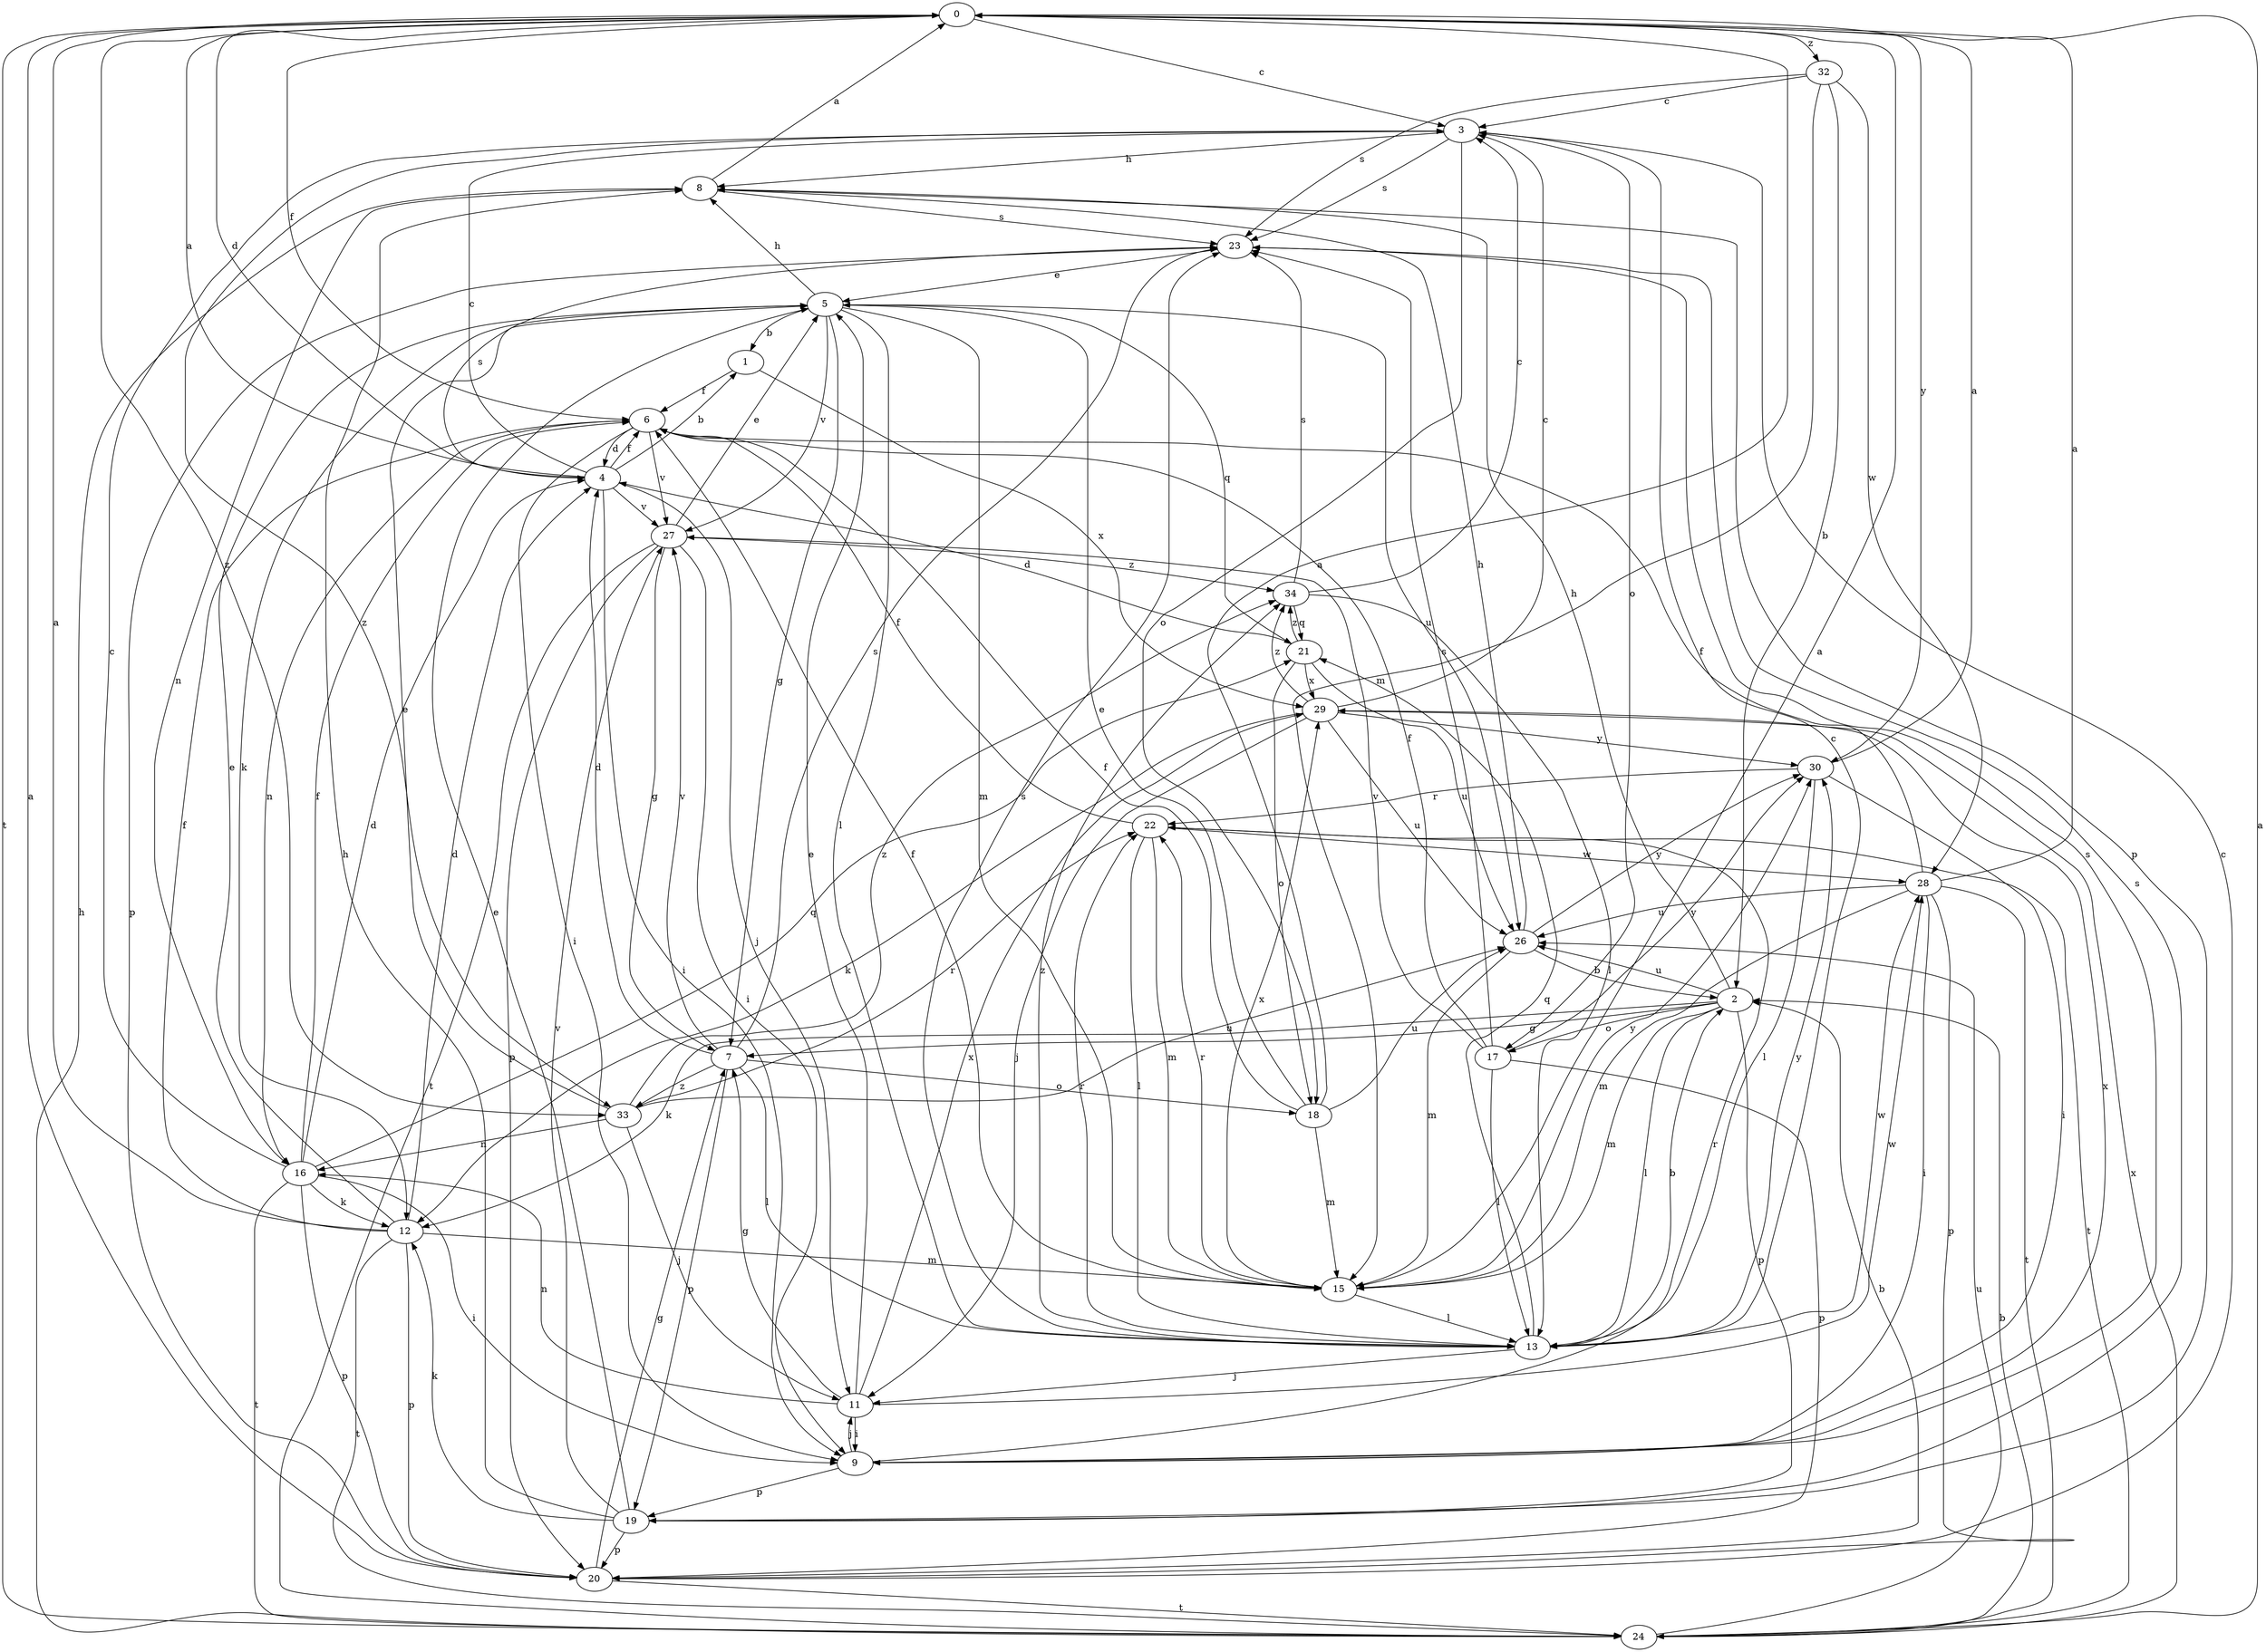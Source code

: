 strict digraph  {
0;
1;
2;
3;
4;
5;
6;
7;
8;
9;
11;
12;
13;
15;
16;
17;
18;
19;
20;
21;
22;
23;
24;
26;
27;
28;
29;
30;
32;
33;
34;
0 -> 3  [label=c];
0 -> 4  [label=d];
0 -> 6  [label=f];
0 -> 24  [label=t];
0 -> 30  [label=y];
0 -> 32  [label=z];
0 -> 33  [label=z];
1 -> 6  [label=f];
1 -> 29  [label=x];
2 -> 7  [label=g];
2 -> 8  [label=h];
2 -> 12  [label=k];
2 -> 13  [label=l];
2 -> 15  [label=m];
2 -> 17  [label=o];
2 -> 19  [label=p];
2 -> 26  [label=u];
3 -> 8  [label=h];
3 -> 17  [label=o];
3 -> 18  [label=o];
3 -> 23  [label=s];
3 -> 33  [label=z];
4 -> 0  [label=a];
4 -> 1  [label=b];
4 -> 3  [label=c];
4 -> 6  [label=f];
4 -> 9  [label=i];
4 -> 11  [label=j];
4 -> 23  [label=s];
4 -> 27  [label=v];
5 -> 1  [label=b];
5 -> 7  [label=g];
5 -> 8  [label=h];
5 -> 12  [label=k];
5 -> 13  [label=l];
5 -> 15  [label=m];
5 -> 21  [label=q];
5 -> 26  [label=u];
5 -> 27  [label=v];
6 -> 4  [label=d];
6 -> 9  [label=i];
6 -> 16  [label=n];
6 -> 27  [label=v];
7 -> 4  [label=d];
7 -> 13  [label=l];
7 -> 18  [label=o];
7 -> 19  [label=p];
7 -> 23  [label=s];
7 -> 27  [label=v];
7 -> 33  [label=z];
8 -> 0  [label=a];
8 -> 16  [label=n];
8 -> 19  [label=p];
8 -> 23  [label=s];
9 -> 11  [label=j];
9 -> 19  [label=p];
9 -> 22  [label=r];
9 -> 23  [label=s];
9 -> 29  [label=x];
11 -> 5  [label=e];
11 -> 7  [label=g];
11 -> 9  [label=i];
11 -> 16  [label=n];
11 -> 28  [label=w];
11 -> 29  [label=x];
12 -> 0  [label=a];
12 -> 4  [label=d];
12 -> 5  [label=e];
12 -> 6  [label=f];
12 -> 15  [label=m];
12 -> 20  [label=p];
12 -> 24  [label=t];
13 -> 2  [label=b];
13 -> 3  [label=c];
13 -> 11  [label=j];
13 -> 21  [label=q];
13 -> 22  [label=r];
13 -> 23  [label=s];
13 -> 28  [label=w];
13 -> 30  [label=y];
13 -> 34  [label=z];
15 -> 0  [label=a];
15 -> 6  [label=f];
15 -> 13  [label=l];
15 -> 22  [label=r];
15 -> 29  [label=x];
15 -> 30  [label=y];
16 -> 3  [label=c];
16 -> 4  [label=d];
16 -> 6  [label=f];
16 -> 9  [label=i];
16 -> 12  [label=k];
16 -> 20  [label=p];
16 -> 21  [label=q];
16 -> 24  [label=t];
17 -> 6  [label=f];
17 -> 13  [label=l];
17 -> 20  [label=p];
17 -> 23  [label=s];
17 -> 27  [label=v];
17 -> 30  [label=y];
18 -> 0  [label=a];
18 -> 5  [label=e];
18 -> 6  [label=f];
18 -> 15  [label=m];
18 -> 26  [label=u];
19 -> 5  [label=e];
19 -> 8  [label=h];
19 -> 12  [label=k];
19 -> 20  [label=p];
19 -> 23  [label=s];
19 -> 27  [label=v];
20 -> 0  [label=a];
20 -> 2  [label=b];
20 -> 3  [label=c];
20 -> 7  [label=g];
20 -> 24  [label=t];
21 -> 4  [label=d];
21 -> 18  [label=o];
21 -> 26  [label=u];
21 -> 29  [label=x];
21 -> 34  [label=z];
22 -> 6  [label=f];
22 -> 13  [label=l];
22 -> 15  [label=m];
22 -> 24  [label=t];
22 -> 28  [label=w];
23 -> 5  [label=e];
23 -> 20  [label=p];
24 -> 0  [label=a];
24 -> 2  [label=b];
24 -> 8  [label=h];
24 -> 26  [label=u];
24 -> 29  [label=x];
26 -> 2  [label=b];
26 -> 8  [label=h];
26 -> 15  [label=m];
26 -> 30  [label=y];
27 -> 5  [label=e];
27 -> 7  [label=g];
27 -> 9  [label=i];
27 -> 20  [label=p];
27 -> 24  [label=t];
27 -> 34  [label=z];
28 -> 0  [label=a];
28 -> 6  [label=f];
28 -> 9  [label=i];
28 -> 15  [label=m];
28 -> 20  [label=p];
28 -> 24  [label=t];
28 -> 26  [label=u];
29 -> 3  [label=c];
29 -> 11  [label=j];
29 -> 12  [label=k];
29 -> 26  [label=u];
29 -> 30  [label=y];
29 -> 34  [label=z];
30 -> 0  [label=a];
30 -> 9  [label=i];
30 -> 13  [label=l];
30 -> 22  [label=r];
32 -> 2  [label=b];
32 -> 3  [label=c];
32 -> 15  [label=m];
32 -> 23  [label=s];
32 -> 28  [label=w];
33 -> 5  [label=e];
33 -> 11  [label=j];
33 -> 16  [label=n];
33 -> 22  [label=r];
33 -> 26  [label=u];
33 -> 34  [label=z];
34 -> 3  [label=c];
34 -> 13  [label=l];
34 -> 21  [label=q];
34 -> 23  [label=s];
}
